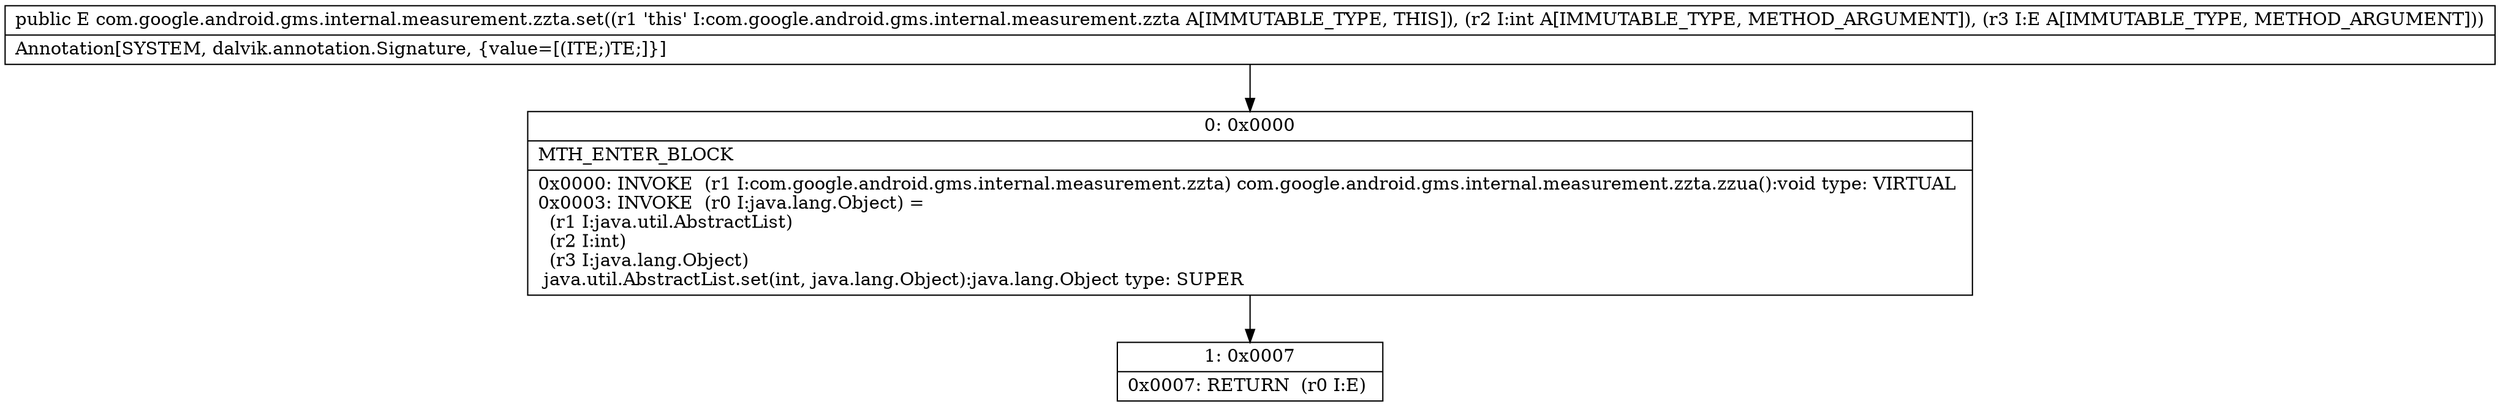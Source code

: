 digraph "CFG forcom.google.android.gms.internal.measurement.zzta.set(ILjava\/lang\/Object;)Ljava\/lang\/Object;" {
Node_0 [shape=record,label="{0\:\ 0x0000|MTH_ENTER_BLOCK\l|0x0000: INVOKE  (r1 I:com.google.android.gms.internal.measurement.zzta) com.google.android.gms.internal.measurement.zzta.zzua():void type: VIRTUAL \l0x0003: INVOKE  (r0 I:java.lang.Object) = \l  (r1 I:java.util.AbstractList)\l  (r2 I:int)\l  (r3 I:java.lang.Object)\l java.util.AbstractList.set(int, java.lang.Object):java.lang.Object type: SUPER \l}"];
Node_1 [shape=record,label="{1\:\ 0x0007|0x0007: RETURN  (r0 I:E) \l}"];
MethodNode[shape=record,label="{public E com.google.android.gms.internal.measurement.zzta.set((r1 'this' I:com.google.android.gms.internal.measurement.zzta A[IMMUTABLE_TYPE, THIS]), (r2 I:int A[IMMUTABLE_TYPE, METHOD_ARGUMENT]), (r3 I:E A[IMMUTABLE_TYPE, METHOD_ARGUMENT]))  | Annotation[SYSTEM, dalvik.annotation.Signature, \{value=[(ITE;)TE;]\}]\l}"];
MethodNode -> Node_0;
Node_0 -> Node_1;
}

